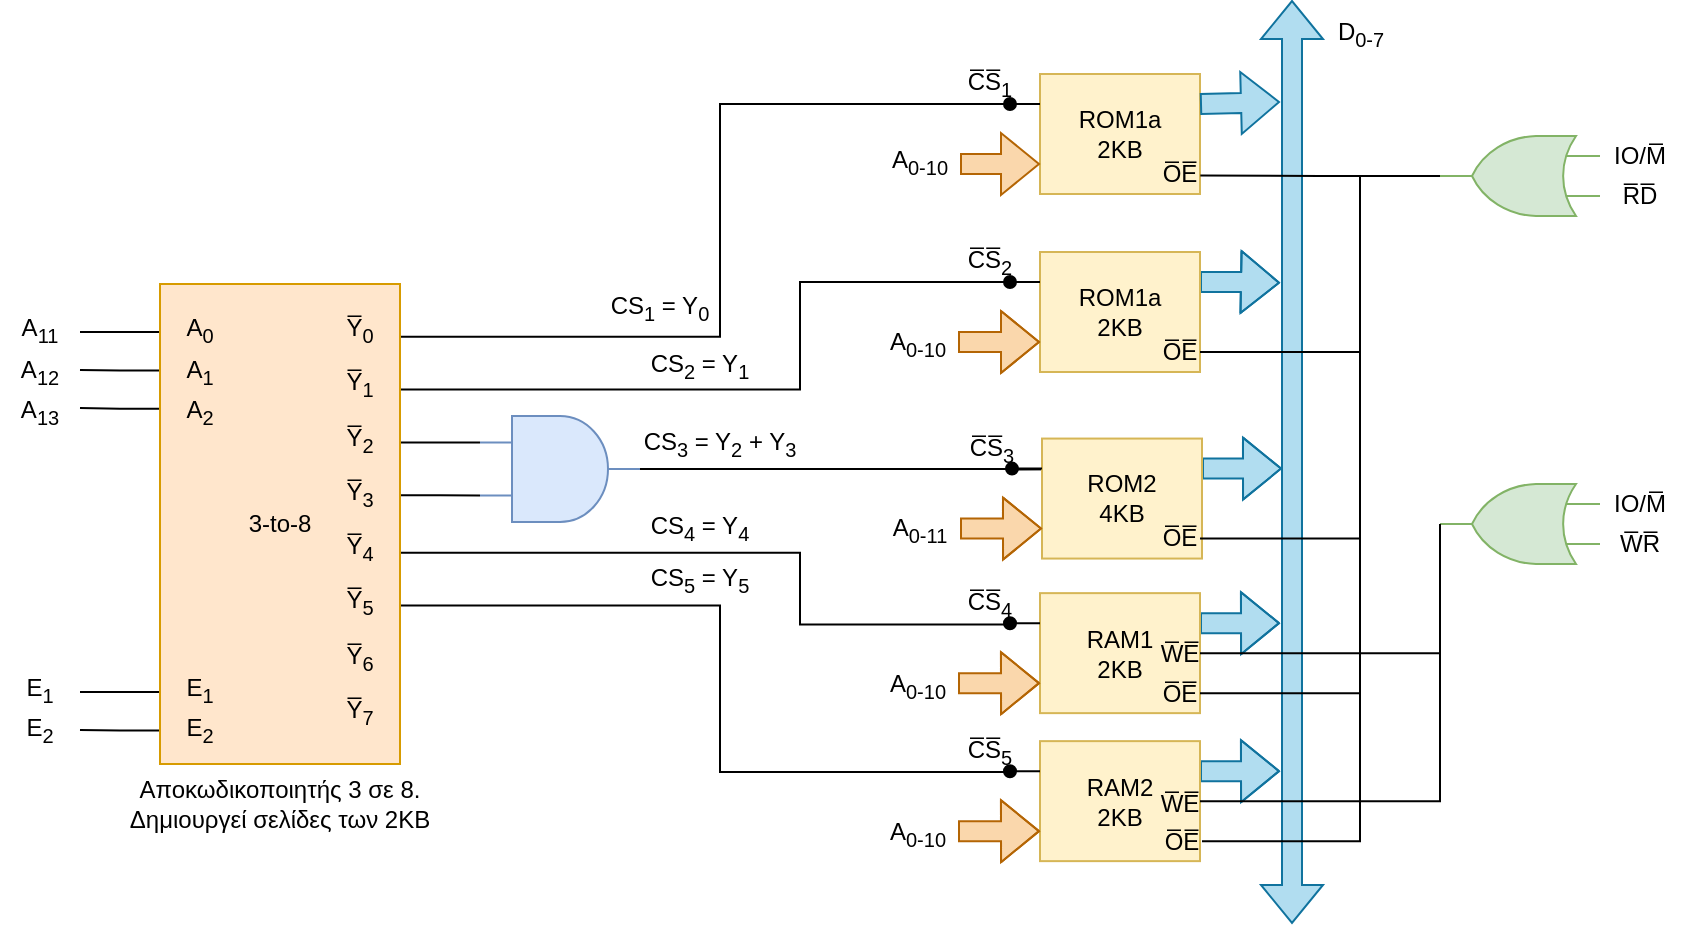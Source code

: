 <mxfile version="24.2.8" type="github">
  <diagram name="Page-1" id="wMXihCremsNAc0sntlir">
    <mxGraphModel dx="1050" dy="538" grid="1" gridSize="10" guides="1" tooltips="1" connect="1" arrows="1" fold="1" page="1" pageScale="1" pageWidth="850" pageHeight="1100" math="0" shadow="0">
      <root>
        <mxCell id="0" />
        <mxCell id="1" parent="0" />
        <mxCell id="dRk_QViRMOGvH4dLuAci-10" style="edgeStyle=orthogonalEdgeStyle;rounded=0;orthogonalLoop=1;jettySize=auto;html=1;exitX=0;exitY=0.1;exitDx=0;exitDy=0;exitPerimeter=0;endArrow=none;endFill=0;movable=0;resizable=0;rotatable=0;deletable=0;editable=0;locked=1;connectable=0;" edge="1" parent="1" source="dRk_QViRMOGvH4dLuAci-1">
          <mxGeometry relative="1" as="geometry">
            <mxPoint x="40" y="224" as="targetPoint" />
          </mxGeometry>
        </mxCell>
        <mxCell id="dRk_QViRMOGvH4dLuAci-12" style="edgeStyle=orthogonalEdgeStyle;rounded=0;orthogonalLoop=1;jettySize=auto;html=1;exitX=0;exitY=0.18;exitDx=0;exitDy=0;exitPerimeter=0;endArrow=none;endFill=0;movable=0;resizable=0;rotatable=0;deletable=0;editable=0;locked=1;connectable=0;" edge="1" parent="1" source="dRk_QViRMOGvH4dLuAci-1">
          <mxGeometry relative="1" as="geometry">
            <mxPoint x="40" y="243" as="targetPoint" />
          </mxGeometry>
        </mxCell>
        <mxCell id="dRk_QViRMOGvH4dLuAci-13" style="edgeStyle=orthogonalEdgeStyle;rounded=0;orthogonalLoop=1;jettySize=auto;html=1;exitX=0;exitY=0.26;exitDx=0;exitDy=0;exitPerimeter=0;endArrow=none;endFill=0;movable=0;resizable=0;rotatable=0;deletable=0;editable=0;locked=1;connectable=0;" edge="1" parent="1" source="dRk_QViRMOGvH4dLuAci-1">
          <mxGeometry relative="1" as="geometry">
            <mxPoint x="40" y="262" as="targetPoint" />
          </mxGeometry>
        </mxCell>
        <mxCell id="dRk_QViRMOGvH4dLuAci-15" style="edgeStyle=orthogonalEdgeStyle;rounded=0;orthogonalLoop=1;jettySize=auto;html=1;exitX=0;exitY=0.85;exitDx=0;exitDy=0;exitPerimeter=0;endArrow=none;endFill=0;movable=0;resizable=0;rotatable=0;deletable=0;editable=0;locked=1;connectable=0;" edge="1" parent="1" source="dRk_QViRMOGvH4dLuAci-1">
          <mxGeometry relative="1" as="geometry">
            <mxPoint x="40" y="404" as="targetPoint" />
          </mxGeometry>
        </mxCell>
        <mxCell id="dRk_QViRMOGvH4dLuAci-16" style="edgeStyle=orthogonalEdgeStyle;rounded=0;orthogonalLoop=1;jettySize=auto;html=1;exitX=0;exitY=0.93;exitDx=0;exitDy=0;exitPerimeter=0;endArrow=none;endFill=0;movable=0;resizable=0;rotatable=0;deletable=0;editable=0;locked=1;connectable=0;" edge="1" parent="1" source="dRk_QViRMOGvH4dLuAci-1">
          <mxGeometry relative="1" as="geometry">
            <mxPoint x="40" y="423" as="targetPoint" />
          </mxGeometry>
        </mxCell>
        <mxCell id="dRk_QViRMOGvH4dLuAci-52" style="edgeStyle=orthogonalEdgeStyle;rounded=0;orthogonalLoop=1;jettySize=auto;html=1;exitX=1;exitY=0.33;exitDx=0;exitDy=0;exitPerimeter=0;endArrow=none;endFill=0;entryX=0;entryY=0.25;entryDx=0;entryDy=0;entryPerimeter=0;" edge="1" parent="1" source="dRk_QViRMOGvH4dLuAci-1" target="dRk_QViRMOGvH4dLuAci-100">
          <mxGeometry relative="1" as="geometry">
            <mxPoint x="240" y="279" as="targetPoint" />
          </mxGeometry>
        </mxCell>
        <mxCell id="dRk_QViRMOGvH4dLuAci-53" style="edgeStyle=orthogonalEdgeStyle;rounded=0;orthogonalLoop=1;jettySize=auto;html=1;exitX=1;exitY=0.44;exitDx=0;exitDy=0;exitPerimeter=0;endArrow=none;endFill=0;entryX=0;entryY=0.75;entryDx=0;entryDy=0;entryPerimeter=0;" edge="1" parent="1" source="dRk_QViRMOGvH4dLuAci-1" target="dRk_QViRMOGvH4dLuAci-100">
          <mxGeometry relative="1" as="geometry">
            <mxPoint x="240" y="306" as="targetPoint" />
          </mxGeometry>
        </mxCell>
        <mxCell id="dRk_QViRMOGvH4dLuAci-54" style="edgeStyle=orthogonalEdgeStyle;rounded=0;orthogonalLoop=1;jettySize=auto;html=1;exitX=1;exitY=0.56;exitDx=0;exitDy=0;exitPerimeter=0;endArrow=none;endFill=0;entryX=0.853;entryY=1.01;entryDx=0;entryDy=0;entryPerimeter=0;" edge="1" parent="1" source="dRk_QViRMOGvH4dLuAci-1" target="dRk_QViRMOGvH4dLuAci-194">
          <mxGeometry relative="1" as="geometry">
            <mxPoint x="560" y="370" as="targetPoint" />
            <Array as="points">
              <mxPoint x="400" y="334" />
              <mxPoint x="400" y="370" />
            </Array>
          </mxGeometry>
        </mxCell>
        <mxCell id="dRk_QViRMOGvH4dLuAci-55" style="edgeStyle=orthogonalEdgeStyle;rounded=0;orthogonalLoop=1;jettySize=auto;html=1;exitX=1;exitY=0.67;exitDx=0;exitDy=0;exitPerimeter=0;endArrow=none;endFill=0;entryX=0.75;entryY=1;entryDx=0;entryDy=0;" edge="1" parent="1" source="dRk_QViRMOGvH4dLuAci-1" target="dRk_QViRMOGvH4dLuAci-200">
          <mxGeometry relative="1" as="geometry">
            <mxPoint x="560" y="430" as="targetPoint" />
            <Array as="points">
              <mxPoint x="360" y="361" />
              <mxPoint x="360" y="444" />
            </Array>
          </mxGeometry>
        </mxCell>
        <mxCell id="dRk_QViRMOGvH4dLuAci-104" style="edgeStyle=orthogonalEdgeStyle;rounded=0;orthogonalLoop=1;jettySize=auto;html=1;exitX=1;exitY=0.22;exitDx=0;exitDy=0;exitPerimeter=0;endArrow=none;endFill=0;entryX=0;entryY=0.25;entryDx=-15;entryDy=0;entryPerimeter=0;" edge="1" parent="1" source="dRk_QViRMOGvH4dLuAci-1" target="dRk_QViRMOGvH4dLuAci-157">
          <mxGeometry relative="1" as="geometry">
            <mxPoint x="600" y="200" as="targetPoint" />
            <Array as="points">
              <mxPoint x="400" y="253" />
              <mxPoint x="400" y="199" />
            </Array>
          </mxGeometry>
        </mxCell>
        <mxCell id="dRk_QViRMOGvH4dLuAci-115" style="edgeStyle=orthogonalEdgeStyle;rounded=0;orthogonalLoop=1;jettySize=auto;html=1;exitX=1;exitY=0.11;exitDx=0;exitDy=0;exitPerimeter=0;endArrow=none;endFill=0;entryX=0;entryY=0.25;entryDx=-15;entryDy=0;entryPerimeter=0;" edge="1" parent="1" source="dRk_QViRMOGvH4dLuAci-1" target="dRk_QViRMOGvH4dLuAci-107">
          <mxGeometry relative="1" as="geometry">
            <mxPoint x="520" y="130" as="targetPoint" />
            <Array as="points">
              <mxPoint x="360" y="226" />
              <mxPoint x="360" y="110" />
            </Array>
          </mxGeometry>
        </mxCell>
        <mxCell id="dRk_QViRMOGvH4dLuAci-1" value="&lt;div&gt;3-to-8&lt;/div&gt;" style="rounded=0;whiteSpace=wrap;html=1;points=[[0,0.1,0,0,0],[0,0.18,0,0,0],[0,0.26,0,0,0],[0,0.85,0,0,0],[0,0.93,0,0,0],[1,0.11,0,0,0],[1,0.22,0,0,0],[1,0.33,0,0,0],[1,0.44,0,0,0],[1,0.56,0,0,0],[1,0.67,0,0,0],[1,0.78,0,0,0],[1,0.89,0,0,0]];fillColor=#ffe6cc;strokeColor=#d79b00;movable=1;resizable=1;rotatable=1;deletable=1;editable=1;locked=0;connectable=1;" vertex="1" parent="1">
          <mxGeometry x="80" y="200" width="120" height="240" as="geometry" />
        </mxCell>
        <mxCell id="dRk_QViRMOGvH4dLuAci-17" value="A&lt;sub&gt;0&lt;/sub&gt;" style="text;html=1;align=center;verticalAlign=middle;whiteSpace=wrap;rounded=0;movable=0;resizable=0;rotatable=0;deletable=0;editable=0;locked=1;connectable=0;" vertex="1" parent="1">
          <mxGeometry x="80" y="213" width="40" height="20" as="geometry" />
        </mxCell>
        <mxCell id="dRk_QViRMOGvH4dLuAci-18" value="A&lt;sub&gt;1&lt;/sub&gt;" style="text;html=1;align=center;verticalAlign=middle;whiteSpace=wrap;rounded=0;movable=0;resizable=0;rotatable=0;deletable=0;editable=0;locked=1;connectable=0;" vertex="1" parent="1">
          <mxGeometry x="80" y="234" width="40" height="20" as="geometry" />
        </mxCell>
        <mxCell id="dRk_QViRMOGvH4dLuAci-19" value="A&lt;sub&gt;2&lt;/sub&gt;" style="text;html=1;align=center;verticalAlign=middle;whiteSpace=wrap;rounded=0;movable=0;resizable=0;rotatable=0;deletable=0;editable=0;locked=1;connectable=0;" vertex="1" parent="1">
          <mxGeometry x="80" y="254" width="40" height="20" as="geometry" />
        </mxCell>
        <mxCell id="dRk_QViRMOGvH4dLuAci-24" value="E&lt;sub&gt;1&lt;/sub&gt;" style="text;html=1;align=center;verticalAlign=middle;whiteSpace=wrap;rounded=0;movable=0;resizable=0;rotatable=0;deletable=0;editable=0;locked=1;connectable=0;" vertex="1" parent="1">
          <mxGeometry x="80" y="393" width="40" height="20" as="geometry" />
        </mxCell>
        <mxCell id="dRk_QViRMOGvH4dLuAci-25" value="E&lt;sub&gt;2&lt;/sub&gt;" style="text;html=1;align=center;verticalAlign=middle;whiteSpace=wrap;rounded=0;movable=0;resizable=0;rotatable=0;deletable=0;editable=0;locked=1;connectable=0;" vertex="1" parent="1">
          <mxGeometry x="80" y="413" width="40" height="20" as="geometry" />
        </mxCell>
        <mxCell id="dRk_QViRMOGvH4dLuAci-45" value="A&lt;sub&gt;11&lt;/sub&gt;" style="text;html=1;align=center;verticalAlign=middle;whiteSpace=wrap;rounded=0;movable=0;resizable=0;rotatable=0;deletable=0;editable=0;locked=1;connectable=0;" vertex="1" parent="1">
          <mxGeometry y="213" width="40" height="20" as="geometry" />
        </mxCell>
        <mxCell id="dRk_QViRMOGvH4dLuAci-46" value="A&lt;sub&gt;12&lt;/sub&gt;" style="text;html=1;align=center;verticalAlign=middle;whiteSpace=wrap;rounded=0;movable=0;resizable=0;rotatable=0;deletable=0;editable=0;locked=1;connectable=0;" vertex="1" parent="1">
          <mxGeometry y="234" width="40" height="20" as="geometry" />
        </mxCell>
        <mxCell id="dRk_QViRMOGvH4dLuAci-47" value="A&lt;sub&gt;13&lt;/sub&gt;" style="text;html=1;align=center;verticalAlign=middle;whiteSpace=wrap;rounded=0;movable=0;resizable=0;rotatable=0;deletable=0;editable=0;locked=1;connectable=0;" vertex="1" parent="1">
          <mxGeometry y="254" width="40" height="20" as="geometry" />
        </mxCell>
        <mxCell id="dRk_QViRMOGvH4dLuAci-48" value="E&lt;sub&gt;1&lt;/sub&gt;" style="text;html=1;align=center;verticalAlign=middle;whiteSpace=wrap;rounded=0;movable=0;resizable=0;rotatable=0;deletable=0;editable=0;locked=1;connectable=0;" vertex="1" parent="1">
          <mxGeometry y="393" width="40" height="20" as="geometry" />
        </mxCell>
        <mxCell id="dRk_QViRMOGvH4dLuAci-49" value="E&lt;sub&gt;2&lt;/sub&gt;" style="text;html=1;align=center;verticalAlign=middle;whiteSpace=wrap;rounded=0;movable=0;resizable=0;rotatable=0;deletable=0;editable=0;locked=1;connectable=0;" vertex="1" parent="1">
          <mxGeometry y="413" width="40" height="20" as="geometry" />
        </mxCell>
        <mxCell id="dRk_QViRMOGvH4dLuAci-59" value="Y̅&lt;sub&gt;0&lt;/sub&gt;" style="text;html=1;align=center;verticalAlign=middle;whiteSpace=wrap;rounded=0;movable=0;resizable=0;rotatable=0;deletable=0;editable=0;locked=1;connectable=0;" vertex="1" parent="1">
          <mxGeometry x="160" y="213" width="40" height="20" as="geometry" />
        </mxCell>
        <mxCell id="dRk_QViRMOGvH4dLuAci-60" value="Y̅&lt;sub&gt;1&lt;/sub&gt;" style="text;html=1;align=center;verticalAlign=middle;whiteSpace=wrap;rounded=0;movable=0;resizable=0;rotatable=0;deletable=0;editable=0;locked=1;connectable=0;" vertex="1" parent="1">
          <mxGeometry x="160" y="240" width="40" height="20" as="geometry" />
        </mxCell>
        <mxCell id="dRk_QViRMOGvH4dLuAci-62" value="Y̅&lt;sub&gt;2&lt;/sub&gt;" style="text;html=1;align=center;verticalAlign=middle;whiteSpace=wrap;rounded=0;movable=0;resizable=0;rotatable=0;deletable=0;editable=0;locked=1;connectable=0;" vertex="1" parent="1">
          <mxGeometry x="160" y="268" width="40" height="20" as="geometry" />
        </mxCell>
        <mxCell id="dRk_QViRMOGvH4dLuAci-63" value="Y̅&lt;sub&gt;3&lt;/sub&gt;" style="text;html=1;align=center;verticalAlign=middle;whiteSpace=wrap;rounded=0;movable=0;resizable=0;rotatable=0;deletable=0;editable=0;locked=1;connectable=0;" vertex="1" parent="1">
          <mxGeometry x="160" y="295" width="40" height="20" as="geometry" />
        </mxCell>
        <mxCell id="dRk_QViRMOGvH4dLuAci-64" value="Y̅&lt;sub&gt;4&lt;/sub&gt;" style="text;html=1;align=center;verticalAlign=middle;whiteSpace=wrap;rounded=0;movable=0;resizable=0;rotatable=0;deletable=0;editable=0;locked=1;connectable=0;" vertex="1" parent="1">
          <mxGeometry x="160" y="322" width="40" height="20" as="geometry" />
        </mxCell>
        <mxCell id="dRk_QViRMOGvH4dLuAci-65" value="Y̅&lt;sub&gt;5&lt;/sub&gt;" style="text;html=1;align=center;verticalAlign=middle;whiteSpace=wrap;rounded=0;movable=0;resizable=0;rotatable=0;deletable=0;editable=0;locked=1;connectable=0;" vertex="1" parent="1">
          <mxGeometry x="160" y="349" width="40" height="20" as="geometry" />
        </mxCell>
        <mxCell id="dRk_QViRMOGvH4dLuAci-66" value="Y̅&lt;sub&gt;6&lt;/sub&gt;" style="text;html=1;align=center;verticalAlign=middle;whiteSpace=wrap;rounded=0;movable=0;resizable=0;rotatable=0;deletable=0;editable=0;locked=1;connectable=0;" vertex="1" parent="1">
          <mxGeometry x="160" y="377" width="40" height="20" as="geometry" />
        </mxCell>
        <mxCell id="dRk_QViRMOGvH4dLuAci-67" value="Y̅&lt;sub&gt;7&lt;/sub&gt;" style="text;html=1;align=center;verticalAlign=middle;whiteSpace=wrap;rounded=0;movable=0;resizable=0;rotatable=0;deletable=0;editable=0;locked=1;connectable=0;" vertex="1" parent="1">
          <mxGeometry x="160" y="404" width="40" height="20" as="geometry" />
        </mxCell>
        <mxCell id="dRk_QViRMOGvH4dLuAci-105" style="edgeStyle=orthogonalEdgeStyle;rounded=0;orthogonalLoop=1;jettySize=auto;html=1;exitX=1;exitY=0.5;exitDx=0;exitDy=0;exitPerimeter=0;endArrow=none;endFill=0;entryX=0.75;entryY=1;entryDx=0;entryDy=0;" edge="1" parent="1" source="dRk_QViRMOGvH4dLuAci-100" target="dRk_QViRMOGvH4dLuAci-178">
          <mxGeometry relative="1" as="geometry">
            <mxPoint x="560" y="293" as="targetPoint" />
            <Array as="points">
              <mxPoint x="560" y="293" />
              <mxPoint x="560" y="293" />
            </Array>
          </mxGeometry>
        </mxCell>
        <mxCell id="dRk_QViRMOGvH4dLuAci-100" value="" style="verticalLabelPosition=bottom;shadow=0;dashed=0;align=center;html=1;verticalAlign=top;shape=mxgraph.electrical.logic_gates.logic_gate;operation=and;rotation=0;fillColor=#dae8fc;strokeColor=#6c8ebf;" vertex="1" parent="1">
          <mxGeometry x="240" y="266" width="80" height="53" as="geometry" />
        </mxCell>
        <mxCell id="dRk_QViRMOGvH4dLuAci-107" value="&lt;div&gt;ROM1a&lt;/div&gt;&lt;div&gt;2KB&lt;br&gt;&lt;/div&gt;" style="rounded=0;whiteSpace=wrap;html=1;fillColor=#fff2cc;strokeColor=#d6b656;points=[[0,0,0,0,0],[0,0.25,0,-15,0],[0,0.25,0,0,0],[0,0.5,0,0,0],[0,0.75,0,0,0],[0,1,0,0,0],[0.25,0,0,0,0],[0.25,1,0,0,0],[0.5,0,0,0,0],[0.5,1,0,0,0],[0.75,0,0,0,0],[0.75,1,0,0,0],[1,0,0,0,0],[1,0.25,0,0,0],[1,0.5,0,0,0],[1,0.75,0,0,0],[1,1,0,0,0]];movable=1;resizable=1;rotatable=1;deletable=1;editable=1;locked=0;connectable=1;" vertex="1" parent="1">
          <mxGeometry x="520" y="95" width="80" height="60" as="geometry" />
        </mxCell>
        <mxCell id="dRk_QViRMOGvH4dLuAci-126" style="edgeStyle=orthogonalEdgeStyle;rounded=0;orthogonalLoop=1;jettySize=auto;html=1;exitX=0;exitY=0.25;exitDx=0;exitDy=0;exitPerimeter=0;entryX=0;entryY=0.25;entryDx=-15;entryDy=0;entryPerimeter=0;endArrow=oval;endFill=1;movable=1;resizable=1;rotatable=1;deletable=1;editable=1;locked=0;connectable=1;" edge="1" parent="1" source="dRk_QViRMOGvH4dLuAci-107" target="dRk_QViRMOGvH4dLuAci-107">
          <mxGeometry relative="1" as="geometry" />
        </mxCell>
        <mxCell id="dRk_QViRMOGvH4dLuAci-128" value="C̅S̅&lt;sub&gt;1&lt;/sub&gt;" style="text;html=1;align=center;verticalAlign=middle;whiteSpace=wrap;rounded=0;movable=1;resizable=1;rotatable=1;deletable=1;editable=1;locked=0;connectable=1;" vertex="1" parent="1">
          <mxGeometry x="480" y="90" width="30" height="20" as="geometry" />
        </mxCell>
        <mxCell id="dRk_QViRMOGvH4dLuAci-134" value="A&lt;sub&gt;0-10&lt;/sub&gt;" style="text;html=1;align=center;verticalAlign=middle;whiteSpace=wrap;rounded=0;movable=1;resizable=1;rotatable=1;deletable=1;editable=1;locked=0;connectable=1;" vertex="1" parent="1">
          <mxGeometry x="440" y="129" width="40" height="20" as="geometry" />
        </mxCell>
        <mxCell id="dRk_QViRMOGvH4dLuAci-135" value="" style="shape=flexArrow;endArrow=classic;html=1;rounded=0;exitX=1;exitY=0.25;exitDx=0;exitDy=0;exitPerimeter=0;movable=1;resizable=1;rotatable=1;deletable=1;editable=1;locked=0;connectable=1;fillColor=#b1ddf0;strokeColor=#10739e;" edge="1" parent="1" source="dRk_QViRMOGvH4dLuAci-107">
          <mxGeometry width="50" height="50" relative="1" as="geometry">
            <mxPoint x="620" y="115" as="sourcePoint" />
            <mxPoint x="640" y="109" as="targetPoint" />
          </mxGeometry>
        </mxCell>
        <mxCell id="dRk_QViRMOGvH4dLuAci-155" style="edgeStyle=orthogonalEdgeStyle;rounded=0;orthogonalLoop=1;jettySize=auto;html=1;entryX=0;entryY=0.75;entryDx=0;entryDy=0;entryPerimeter=0;shape=flexArrow;movable=1;resizable=1;rotatable=1;deletable=1;editable=1;locked=0;connectable=1;fillColor=#fad7ac;strokeColor=#b46504;" edge="1" parent="1" source="dRk_QViRMOGvH4dLuAci-134" target="dRk_QViRMOGvH4dLuAci-107">
          <mxGeometry relative="1" as="geometry">
            <Array as="points">
              <mxPoint x="470" y="140" />
              <mxPoint x="470" y="140" />
            </Array>
          </mxGeometry>
        </mxCell>
        <mxCell id="dRk_QViRMOGvH4dLuAci-201" style="edgeStyle=orthogonalEdgeStyle;rounded=0;orthogonalLoop=1;jettySize=auto;html=1;exitX=1;exitY=0.25;exitDx=0;exitDy=0;exitPerimeter=0;shape=flexArrow;fillColor=#b1ddf0;strokeColor=#10739e;" edge="1" parent="1" source="dRk_QViRMOGvH4dLuAci-157">
          <mxGeometry relative="1" as="geometry">
            <mxPoint x="640" y="199.345" as="targetPoint" />
          </mxGeometry>
        </mxCell>
        <mxCell id="dRk_QViRMOGvH4dLuAci-157" value="&lt;div&gt;ROM1a&lt;/div&gt;&lt;div&gt;2KB&lt;br&gt;&lt;/div&gt;" style="rounded=0;whiteSpace=wrap;html=1;fillColor=#fff2cc;strokeColor=#d6b656;points=[[0,0,0,0,0],[0,0.25,0,-15,0],[0,0.25,0,0,0],[0,0.5,0,0,0],[0,0.75,0,0,0],[0,1,0,0,0],[0.25,0,0,0,0],[0.25,1,0,0,0],[0.5,0,0,0,0],[0.5,1,0,0,0],[0.75,0,0,0,0],[0.75,1,0,0,0],[1,0,0,0,0],[1,0.25,0,0,0],[1,0.5,0,0,0],[1,0.75,0,0,0],[1,1,0,0,0]];movable=1;resizable=1;rotatable=1;deletable=1;editable=1;locked=0;connectable=1;" vertex="1" parent="1">
          <mxGeometry x="520" y="184" width="80" height="60" as="geometry" />
        </mxCell>
        <mxCell id="dRk_QViRMOGvH4dLuAci-159" value="A&lt;sub&gt;0-10&lt;/sub&gt;" style="text;html=1;align=center;verticalAlign=middle;whiteSpace=wrap;rounded=0;movable=1;resizable=1;rotatable=1;deletable=1;editable=1;locked=0;connectable=1;" vertex="1" parent="1">
          <mxGeometry x="439" y="220" width="40" height="20" as="geometry" />
        </mxCell>
        <mxCell id="dRk_QViRMOGvH4dLuAci-162" style="edgeStyle=orthogonalEdgeStyle;rounded=0;orthogonalLoop=1;jettySize=auto;html=1;entryX=0;entryY=0.75;entryDx=0;entryDy=0;entryPerimeter=0;shape=flexArrow;fillColor=#fad7ac;strokeColor=#b46504;" edge="1" parent="1" source="dRk_QViRMOGvH4dLuAci-159" target="dRk_QViRMOGvH4dLuAci-157">
          <mxGeometry relative="1" as="geometry">
            <Array as="points">
              <mxPoint x="500" y="229" />
            </Array>
          </mxGeometry>
        </mxCell>
        <mxCell id="dRk_QViRMOGvH4dLuAci-170" style="edgeStyle=orthogonalEdgeStyle;rounded=0;orthogonalLoop=1;jettySize=auto;html=1;exitX=0;exitY=0.25;exitDx=0;exitDy=0;exitPerimeter=0;entryX=0;entryY=0.25;entryDx=-15;entryDy=0;entryPerimeter=0;endArrow=oval;endFill=1;movable=1;resizable=1;rotatable=1;deletable=1;editable=1;locked=0;connectable=1;" edge="1" parent="1" source="dRk_QViRMOGvH4dLuAci-157">
          <mxGeometry relative="1" as="geometry">
            <mxPoint x="520" y="199.43" as="sourcePoint" />
            <mxPoint x="505" y="199.43" as="targetPoint" />
          </mxGeometry>
        </mxCell>
        <mxCell id="dRk_QViRMOGvH4dLuAci-171" value="C̅S̅&lt;sub&gt;2&lt;/sub&gt;" style="text;html=1;align=center;verticalAlign=middle;whiteSpace=wrap;rounded=0;movable=1;resizable=1;rotatable=1;deletable=1;editable=1;locked=0;connectable=1;" vertex="1" parent="1">
          <mxGeometry x="480" y="179.43" width="30" height="20" as="geometry" />
        </mxCell>
        <mxCell id="dRk_QViRMOGvH4dLuAci-173" style="edgeStyle=orthogonalEdgeStyle;rounded=0;orthogonalLoop=1;jettySize=auto;html=1;exitX=1;exitY=0.25;exitDx=0;exitDy=0;exitPerimeter=0;shape=flexArrow;fillColor=#b1ddf0;strokeColor=#10739e;" edge="1" parent="1" source="dRk_QViRMOGvH4dLuAci-174">
          <mxGeometry relative="1" as="geometry">
            <mxPoint x="641" y="292.28" as="targetPoint" />
          </mxGeometry>
        </mxCell>
        <mxCell id="dRk_QViRMOGvH4dLuAci-174" value="&lt;div&gt;ROM2&lt;/div&gt;&lt;div&gt;4KB&lt;br&gt;&lt;/div&gt;" style="rounded=0;whiteSpace=wrap;html=1;fillColor=#fff2cc;strokeColor=#d6b656;points=[[0,0,0,0,0],[0,0.25,0,-15,0],[0,0.25,0,0,0],[0,0.5,0,0,0],[0,0.75,0,0,0],[0,1,0,0,0],[0.25,0,0,0,0],[0.25,1,0,0,0],[0.5,0,0,0,0],[0.5,1,0,0,0],[0.75,0,0,0,0],[0.75,1,0,0,0],[1,0,0,0,0],[1,0.25,0,0,0],[1,0.5,0,0,0],[1,0.75,0,0,0],[1,1,0,0,0]];movable=1;resizable=1;rotatable=1;deletable=1;editable=1;locked=0;connectable=1;" vertex="1" parent="1">
          <mxGeometry x="521" y="277.28" width="80" height="60" as="geometry" />
        </mxCell>
        <mxCell id="dRk_QViRMOGvH4dLuAci-175" value="A&lt;sub&gt;0-11&lt;/sub&gt;" style="text;html=1;align=center;verticalAlign=middle;whiteSpace=wrap;rounded=0;movable=1;resizable=1;rotatable=1;deletable=1;editable=1;locked=0;connectable=1;" vertex="1" parent="1">
          <mxGeometry x="440" y="313.28" width="40" height="20" as="geometry" />
        </mxCell>
        <mxCell id="dRk_QViRMOGvH4dLuAci-176" style="edgeStyle=orthogonalEdgeStyle;rounded=0;orthogonalLoop=1;jettySize=auto;html=1;entryX=0;entryY=0.75;entryDx=0;entryDy=0;entryPerimeter=0;shape=flexArrow;fillColor=#fad7ac;strokeColor=#b46504;" edge="1" parent="1" source="dRk_QViRMOGvH4dLuAci-175" target="dRk_QViRMOGvH4dLuAci-174">
          <mxGeometry relative="1" as="geometry">
            <Array as="points">
              <mxPoint x="501" y="322.28" />
            </Array>
          </mxGeometry>
        </mxCell>
        <mxCell id="dRk_QViRMOGvH4dLuAci-177" style="edgeStyle=orthogonalEdgeStyle;rounded=0;orthogonalLoop=1;jettySize=auto;html=1;exitX=0;exitY=0.25;exitDx=0;exitDy=0;exitPerimeter=0;entryX=0;entryY=0.25;entryDx=-15;entryDy=0;entryPerimeter=0;endArrow=oval;endFill=1;movable=1;resizable=1;rotatable=1;deletable=1;editable=1;locked=0;connectable=1;" edge="1" parent="1" source="dRk_QViRMOGvH4dLuAci-174">
          <mxGeometry relative="1" as="geometry">
            <mxPoint x="521" y="292.71" as="sourcePoint" />
            <mxPoint x="506" y="292.71" as="targetPoint" />
          </mxGeometry>
        </mxCell>
        <mxCell id="dRk_QViRMOGvH4dLuAci-178" value="C̅S̅&lt;sub&gt;3&lt;/sub&gt;" style="text;html=1;align=center;verticalAlign=middle;whiteSpace=wrap;rounded=0;movable=1;resizable=1;rotatable=1;deletable=1;editable=1;locked=0;connectable=1;" vertex="1" parent="1">
          <mxGeometry x="481" y="272.71" width="30" height="20" as="geometry" />
        </mxCell>
        <mxCell id="dRk_QViRMOGvH4dLuAci-189" style="edgeStyle=orthogonalEdgeStyle;rounded=0;orthogonalLoop=1;jettySize=auto;html=1;exitX=1;exitY=0.25;exitDx=0;exitDy=0;exitPerimeter=0;shape=flexArrow;fillColor=#b1ddf0;strokeColor=#10739e;" edge="1" parent="1" source="dRk_QViRMOGvH4dLuAci-190">
          <mxGeometry relative="1" as="geometry">
            <mxPoint x="640" y="369.57" as="targetPoint" />
          </mxGeometry>
        </mxCell>
        <mxCell id="dRk_QViRMOGvH4dLuAci-190" value="&lt;div&gt;RAM1&lt;/div&gt;&lt;div&gt;2KB&lt;br&gt;&lt;/div&gt;" style="rounded=0;whiteSpace=wrap;html=1;fillColor=#fff2cc;strokeColor=#d6b656;points=[[0,0,0,0,0],[0,0.25,0,-15,0],[0,0.25,0,0,0],[0,0.5,0,0,0],[0,0.75,0,0,0],[0,1,0,0,0],[0.25,0,0,0,0],[0.25,1,0,0,0],[0.5,0,0,0,0],[0.5,1,0,0,0],[0.75,0,0,0,0],[0.75,1,0,0,0],[1,0,0,0,0],[1,0.25,0,0,0],[1,0.5,0,0,0],[1,0.75,0,0,0],[1,1,0,0,0]];movable=1;resizable=1;rotatable=1;deletable=1;editable=1;locked=0;connectable=1;" vertex="1" parent="1">
          <mxGeometry x="520" y="354.57" width="80" height="60" as="geometry" />
        </mxCell>
        <mxCell id="dRk_QViRMOGvH4dLuAci-191" value="A&lt;sub&gt;0-10&lt;/sub&gt;" style="text;html=1;align=center;verticalAlign=middle;whiteSpace=wrap;rounded=0;movable=1;resizable=1;rotatable=1;deletable=1;editable=1;locked=0;connectable=1;" vertex="1" parent="1">
          <mxGeometry x="439" y="390.57" width="40" height="20" as="geometry" />
        </mxCell>
        <mxCell id="dRk_QViRMOGvH4dLuAci-192" style="edgeStyle=orthogonalEdgeStyle;rounded=0;orthogonalLoop=1;jettySize=auto;html=1;entryX=0;entryY=0.75;entryDx=0;entryDy=0;entryPerimeter=0;shape=flexArrow;fillColor=#fad7ac;strokeColor=#b46504;" edge="1" parent="1" source="dRk_QViRMOGvH4dLuAci-191" target="dRk_QViRMOGvH4dLuAci-190">
          <mxGeometry relative="1" as="geometry">
            <Array as="points">
              <mxPoint x="500" y="399.57" />
            </Array>
          </mxGeometry>
        </mxCell>
        <mxCell id="dRk_QViRMOGvH4dLuAci-193" style="edgeStyle=orthogonalEdgeStyle;rounded=0;orthogonalLoop=1;jettySize=auto;html=1;exitX=0;exitY=0.25;exitDx=0;exitDy=0;exitPerimeter=0;entryX=0;entryY=0.25;entryDx=-15;entryDy=0;entryPerimeter=0;endArrow=oval;endFill=1;movable=1;resizable=1;rotatable=1;deletable=1;editable=1;locked=0;connectable=1;" edge="1" parent="1" source="dRk_QViRMOGvH4dLuAci-190">
          <mxGeometry relative="1" as="geometry">
            <mxPoint x="520" y="370.0" as="sourcePoint" />
            <mxPoint x="505" y="370.0" as="targetPoint" />
          </mxGeometry>
        </mxCell>
        <mxCell id="dRk_QViRMOGvH4dLuAci-194" value="C̅S̅&lt;sub&gt;4&lt;/sub&gt;" style="text;html=1;align=center;verticalAlign=middle;whiteSpace=wrap;rounded=0;movable=1;resizable=1;rotatable=1;deletable=1;editable=1;locked=0;connectable=1;" vertex="1" parent="1">
          <mxGeometry x="480" y="350.0" width="30" height="20" as="geometry" />
        </mxCell>
        <mxCell id="dRk_QViRMOGvH4dLuAci-195" style="edgeStyle=orthogonalEdgeStyle;rounded=0;orthogonalLoop=1;jettySize=auto;html=1;exitX=1;exitY=0.25;exitDx=0;exitDy=0;exitPerimeter=0;shape=flexArrow;fillColor=#b1ddf0;strokeColor=#10739e;" edge="1" parent="1" source="dRk_QViRMOGvH4dLuAci-196">
          <mxGeometry relative="1" as="geometry">
            <mxPoint x="640" y="443.57" as="targetPoint" />
          </mxGeometry>
        </mxCell>
        <mxCell id="dRk_QViRMOGvH4dLuAci-196" value="&lt;div&gt;RAM2&lt;/div&gt;&lt;div&gt;2KB&lt;br&gt;&lt;/div&gt;" style="rounded=0;whiteSpace=wrap;html=1;fillColor=#fff2cc;strokeColor=#d6b656;points=[[0,0,0,0,0],[0,0.25,0,-15,0],[0,0.25,0,0,0],[0,0.5,0,0,0],[0,0.75,0,0,0],[0,1,0,0,0],[0.25,0,0,0,0],[0.25,1,0,0,0],[0.5,0,0,0,0],[0.5,1,0,0,0],[0.75,0,0,0,0],[0.75,1,0,0,0],[1,0,0,0,0],[1,0.25,0,0,0],[1,0.5,0,0,0],[1,0.75,0,0,0],[1,1,0,0,0]];movable=1;resizable=1;rotatable=1;deletable=1;editable=1;locked=0;connectable=1;" vertex="1" parent="1">
          <mxGeometry x="520" y="428.57" width="80" height="60" as="geometry" />
        </mxCell>
        <mxCell id="dRk_QViRMOGvH4dLuAci-197" value="A&lt;sub&gt;0-10&lt;/sub&gt;" style="text;html=1;align=center;verticalAlign=middle;whiteSpace=wrap;rounded=0;movable=1;resizable=1;rotatable=1;deletable=1;editable=1;locked=0;connectable=1;" vertex="1" parent="1">
          <mxGeometry x="439" y="464.57" width="40" height="20" as="geometry" />
        </mxCell>
        <mxCell id="dRk_QViRMOGvH4dLuAci-198" style="edgeStyle=orthogonalEdgeStyle;rounded=0;orthogonalLoop=1;jettySize=auto;html=1;entryX=0;entryY=0.75;entryDx=0;entryDy=0;entryPerimeter=0;shape=flexArrow;fillColor=#fad7ac;strokeColor=#b46504;" edge="1" parent="1" source="dRk_QViRMOGvH4dLuAci-197" target="dRk_QViRMOGvH4dLuAci-196">
          <mxGeometry relative="1" as="geometry">
            <Array as="points">
              <mxPoint x="500" y="473.57" />
            </Array>
          </mxGeometry>
        </mxCell>
        <mxCell id="dRk_QViRMOGvH4dLuAci-199" style="edgeStyle=orthogonalEdgeStyle;rounded=0;orthogonalLoop=1;jettySize=auto;html=1;exitX=0;exitY=0.25;exitDx=0;exitDy=0;exitPerimeter=0;entryX=0;entryY=0.25;entryDx=-15;entryDy=0;entryPerimeter=0;endArrow=oval;endFill=1;movable=1;resizable=1;rotatable=1;deletable=1;editable=1;locked=0;connectable=1;" edge="1" parent="1" source="dRk_QViRMOGvH4dLuAci-196">
          <mxGeometry relative="1" as="geometry">
            <mxPoint x="520" y="444.0" as="sourcePoint" />
            <mxPoint x="505" y="444.0" as="targetPoint" />
          </mxGeometry>
        </mxCell>
        <mxCell id="dRk_QViRMOGvH4dLuAci-200" value="C̅S̅&lt;sub&gt;5&lt;/sub&gt;" style="text;html=1;align=center;verticalAlign=middle;whiteSpace=wrap;rounded=0;movable=1;resizable=1;rotatable=1;deletable=1;editable=1;locked=0;connectable=1;" vertex="1" parent="1">
          <mxGeometry x="480" y="424.0" width="30" height="20" as="geometry" />
        </mxCell>
        <mxCell id="dRk_QViRMOGvH4dLuAci-202" value="&lt;div&gt;Αποκωδικοποιητής 3 σε 8.&lt;/div&gt;&lt;div&gt;Δημιουργεί σελίδες των 2KB&lt;br&gt;&lt;/div&gt;" style="text;html=1;align=center;verticalAlign=middle;whiteSpace=wrap;rounded=0;" vertex="1" parent="1">
          <mxGeometry x="60" y="440" width="160" height="40" as="geometry" />
        </mxCell>
        <mxCell id="dRk_QViRMOGvH4dLuAci-203" value="" style="shape=flexArrow;endArrow=classic;startArrow=classic;html=1;rounded=0;fillColor=#b1ddf0;strokeColor=#10739e;" edge="1" parent="1">
          <mxGeometry width="100" height="100" relative="1" as="geometry">
            <mxPoint x="646" y="520" as="sourcePoint" />
            <mxPoint x="646" y="58" as="targetPoint" />
          </mxGeometry>
        </mxCell>
        <mxCell id="dRk_QViRMOGvH4dLuAci-204" value="D&lt;sub&gt;0-7&lt;/sub&gt;" style="text;html=1;align=center;verticalAlign=middle;resizable=0;points=[];autosize=1;strokeColor=none;fillColor=none;" vertex="1" parent="1">
          <mxGeometry x="655" y="60" width="50" height="30" as="geometry" />
        </mxCell>
        <mxCell id="dRk_QViRMOGvH4dLuAci-205" value="O̅E̅" style="text;html=1;align=center;verticalAlign=middle;whiteSpace=wrap;rounded=0;movable=1;resizable=1;rotatable=1;deletable=1;editable=1;locked=0;connectable=1;rotation=0;" vertex="1" parent="1">
          <mxGeometry x="580" y="135" width="20" height="20" as="geometry" />
        </mxCell>
        <mxCell id="dRk_QViRMOGvH4dLuAci-206" value="O̅E̅" style="text;html=1;align=center;verticalAlign=middle;whiteSpace=wrap;rounded=0;movable=1;resizable=1;rotatable=1;deletable=1;editable=1;locked=0;connectable=1;rotation=0;" vertex="1" parent="1">
          <mxGeometry x="580" y="224" width="20" height="20" as="geometry" />
        </mxCell>
        <mxCell id="dRk_QViRMOGvH4dLuAci-207" value="O̅E̅" style="text;html=1;align=center;verticalAlign=middle;whiteSpace=wrap;rounded=0;movable=1;resizable=1;rotatable=1;deletable=1;editable=1;locked=0;connectable=1;rotation=0;" vertex="1" parent="1">
          <mxGeometry x="580" y="317.28" width="20" height="20" as="geometry" />
        </mxCell>
        <mxCell id="dRk_QViRMOGvH4dLuAci-208" value="O̅E̅" style="text;html=1;align=center;verticalAlign=middle;whiteSpace=wrap;rounded=0;movable=1;resizable=1;rotatable=1;deletable=1;editable=1;locked=0;connectable=1;rotation=0;" vertex="1" parent="1">
          <mxGeometry x="580" y="394.57" width="20" height="20" as="geometry" />
        </mxCell>
        <mxCell id="dRk_QViRMOGvH4dLuAci-209" value="O̅E̅" style="text;html=1;align=center;verticalAlign=middle;whiteSpace=wrap;rounded=0;movable=1;resizable=1;rotatable=1;deletable=1;editable=1;locked=0;connectable=1;rotation=0;" vertex="1" parent="1">
          <mxGeometry x="581" y="468.57" width="20" height="20" as="geometry" />
        </mxCell>
        <mxCell id="dRk_QViRMOGvH4dLuAci-219" style="edgeStyle=orthogonalEdgeStyle;rounded=0;orthogonalLoop=1;jettySize=auto;html=1;exitX=1;exitY=0.5;exitDx=0;exitDy=0;exitPerimeter=0;entryX=1;entryY=0.5;entryDx=0;entryDy=0;endArrow=none;endFill=0;" edge="1" parent="1" source="dRk_QViRMOGvH4dLuAci-210" target="dRk_QViRMOGvH4dLuAci-206">
          <mxGeometry relative="1" as="geometry">
            <Array as="points">
              <mxPoint x="680" y="146" />
              <mxPoint x="680" y="234" />
            </Array>
          </mxGeometry>
        </mxCell>
        <mxCell id="dRk_QViRMOGvH4dLuAci-223" style="edgeStyle=orthogonalEdgeStyle;rounded=0;orthogonalLoop=1;jettySize=auto;html=1;exitX=1;exitY=0.5;exitDx=0;exitDy=0;exitPerimeter=0;entryX=1;entryY=0.5;entryDx=0;entryDy=0;endArrow=none;endFill=0;" edge="1" parent="1" source="dRk_QViRMOGvH4dLuAci-210" target="dRk_QViRMOGvH4dLuAci-207">
          <mxGeometry relative="1" as="geometry">
            <Array as="points">
              <mxPoint x="680" y="146" />
              <mxPoint x="680" y="327" />
            </Array>
          </mxGeometry>
        </mxCell>
        <mxCell id="dRk_QViRMOGvH4dLuAci-224" style="edgeStyle=orthogonalEdgeStyle;rounded=0;orthogonalLoop=1;jettySize=auto;html=1;exitX=1;exitY=0.5;exitDx=0;exitDy=0;exitPerimeter=0;entryX=1;entryY=0.5;entryDx=0;entryDy=0;endArrow=none;endFill=0;" edge="1" parent="1" source="dRk_QViRMOGvH4dLuAci-210" target="dRk_QViRMOGvH4dLuAci-208">
          <mxGeometry relative="1" as="geometry">
            <Array as="points">
              <mxPoint x="680" y="146" />
              <mxPoint x="680" y="405" />
            </Array>
          </mxGeometry>
        </mxCell>
        <mxCell id="dRk_QViRMOGvH4dLuAci-225" style="edgeStyle=orthogonalEdgeStyle;rounded=0;orthogonalLoop=1;jettySize=auto;html=1;exitX=1;exitY=0.5;exitDx=0;exitDy=0;exitPerimeter=0;entryX=1;entryY=0.5;entryDx=0;entryDy=0;endArrow=none;endFill=0;" edge="1" parent="1" source="dRk_QViRMOGvH4dLuAci-210" target="dRk_QViRMOGvH4dLuAci-209">
          <mxGeometry relative="1" as="geometry">
            <Array as="points">
              <mxPoint x="680" y="146" />
              <mxPoint x="680" y="479" />
            </Array>
          </mxGeometry>
        </mxCell>
        <mxCell id="dRk_QViRMOGvH4dLuAci-210" value="" style="verticalLabelPosition=bottom;shadow=0;dashed=0;align=center;html=1;verticalAlign=top;shape=mxgraph.electrical.logic_gates.logic_gate;operation=or;rotation=-180;fillColor=#d5e8d4;strokeColor=#82b366;" vertex="1" parent="1">
          <mxGeometry x="720" y="126" width="80" height="40" as="geometry" />
        </mxCell>
        <mxCell id="dRk_QViRMOGvH4dLuAci-211" style="edgeStyle=orthogonalEdgeStyle;rounded=0;orthogonalLoop=1;jettySize=auto;html=1;exitX=1;exitY=0.5;exitDx=0;exitDy=0;exitPerimeter=0;entryX=1.002;entryY=0.845;entryDx=0;entryDy=0;entryPerimeter=0;endArrow=none;endFill=0;" edge="1" parent="1" source="dRk_QViRMOGvH4dLuAci-210" target="dRk_QViRMOGvH4dLuAci-107">
          <mxGeometry relative="1" as="geometry" />
        </mxCell>
        <mxCell id="dRk_QViRMOGvH4dLuAci-213" value="IO/M̅" style="text;html=1;align=center;verticalAlign=middle;whiteSpace=wrap;rounded=0;movable=1;resizable=1;rotatable=1;deletable=1;editable=1;locked=0;connectable=1;rotation=0;" vertex="1" parent="1">
          <mxGeometry x="800" y="126" width="40" height="20" as="geometry" />
        </mxCell>
        <mxCell id="dRk_QViRMOGvH4dLuAci-215" value="R̅D̅" style="text;html=1;align=center;verticalAlign=middle;whiteSpace=wrap;rounded=0;movable=1;resizable=1;rotatable=1;deletable=1;editable=1;locked=0;connectable=1;rotation=0;" vertex="1" parent="1">
          <mxGeometry x="800" y="146" width="40" height="20" as="geometry" />
        </mxCell>
        <mxCell id="dRk_QViRMOGvH4dLuAci-220" value="" style="verticalLabelPosition=bottom;shadow=0;dashed=0;align=center;html=1;verticalAlign=top;shape=mxgraph.electrical.logic_gates.logic_gate;operation=or;rotation=-180;fillColor=#d5e8d4;strokeColor=#82b366;" vertex="1" parent="1">
          <mxGeometry x="720" y="300" width="80" height="40" as="geometry" />
        </mxCell>
        <mxCell id="dRk_QViRMOGvH4dLuAci-221" value="IO/M̅" style="text;html=1;align=center;verticalAlign=middle;whiteSpace=wrap;rounded=0;movable=1;resizable=1;rotatable=1;deletable=1;editable=1;locked=0;connectable=1;rotation=0;" vertex="1" parent="1">
          <mxGeometry x="800" y="300" width="40" height="20" as="geometry" />
        </mxCell>
        <mxCell id="dRk_QViRMOGvH4dLuAci-222" value="W̅R̅" style="text;html=1;align=center;verticalAlign=middle;whiteSpace=wrap;rounded=0;movable=1;resizable=1;rotatable=1;deletable=1;editable=1;locked=0;connectable=1;rotation=0;" vertex="1" parent="1">
          <mxGeometry x="800" y="320" width="40" height="20" as="geometry" />
        </mxCell>
        <mxCell id="dRk_QViRMOGvH4dLuAci-227" style="edgeStyle=orthogonalEdgeStyle;rounded=0;orthogonalLoop=1;jettySize=auto;html=1;exitX=1;exitY=0.5;exitDx=0;exitDy=0;exitPerimeter=0;entryX=1;entryY=0.5;entryDx=0;entryDy=0;entryPerimeter=0;endArrow=none;endFill=0;" edge="1" parent="1" source="dRk_QViRMOGvH4dLuAci-196" target="dRk_QViRMOGvH4dLuAci-220">
          <mxGeometry relative="1" as="geometry">
            <Array as="points">
              <mxPoint x="720" y="459" />
            </Array>
          </mxGeometry>
        </mxCell>
        <mxCell id="dRk_QViRMOGvH4dLuAci-228" style="edgeStyle=orthogonalEdgeStyle;rounded=0;orthogonalLoop=1;jettySize=auto;html=1;exitX=1;exitY=0.5;exitDx=0;exitDy=0;exitPerimeter=0;entryX=1;entryY=0.5;entryDx=0;entryDy=0;entryPerimeter=0;endArrow=none;endFill=0;" edge="1" parent="1" source="dRk_QViRMOGvH4dLuAci-190" target="dRk_QViRMOGvH4dLuAci-220">
          <mxGeometry relative="1" as="geometry">
            <Array as="points">
              <mxPoint x="720" y="385" />
            </Array>
          </mxGeometry>
        </mxCell>
        <mxCell id="dRk_QViRMOGvH4dLuAci-229" value="W̅E̅" style="text;html=1;align=center;verticalAlign=middle;whiteSpace=wrap;rounded=0;movable=1;resizable=1;rotatable=1;deletable=1;editable=1;locked=0;connectable=1;rotation=0;" vertex="1" parent="1">
          <mxGeometry x="580" y="374.57" width="20" height="20" as="geometry" />
        </mxCell>
        <mxCell id="dRk_QViRMOGvH4dLuAci-231" value="W̅E̅" style="text;html=1;align=center;verticalAlign=middle;whiteSpace=wrap;rounded=0;movable=1;resizable=1;rotatable=1;deletable=1;editable=1;locked=0;connectable=1;rotation=0;" vertex="1" parent="1">
          <mxGeometry x="580" y="450" width="20" height="20" as="geometry" />
        </mxCell>
        <mxCell id="dRk_QViRMOGvH4dLuAci-233" value="CS&lt;sub&gt;1&lt;/sub&gt; = Y&lt;sub&gt;0&lt;/sub&gt;" style="text;html=1;align=center;verticalAlign=middle;whiteSpace=wrap;rounded=0;" vertex="1" parent="1">
          <mxGeometry x="300" y="200" width="60" height="24" as="geometry" />
        </mxCell>
        <mxCell id="dRk_QViRMOGvH4dLuAci-234" value="CS&lt;sub&gt;2&lt;/sub&gt; = Y&lt;sub&gt;1&lt;/sub&gt;" style="text;html=1;align=center;verticalAlign=middle;whiteSpace=wrap;rounded=0;" vertex="1" parent="1">
          <mxGeometry x="320" y="229" width="60" height="24" as="geometry" />
        </mxCell>
        <mxCell id="dRk_QViRMOGvH4dLuAci-235" value="CS&lt;sub&gt;3&lt;/sub&gt; = Y&lt;sub&gt;2&lt;/sub&gt; + Y&lt;sub&gt;3&lt;/sub&gt;" style="text;html=1;align=center;verticalAlign=middle;whiteSpace=wrap;rounded=0;" vertex="1" parent="1">
          <mxGeometry x="320" y="268" width="80" height="24" as="geometry" />
        </mxCell>
        <mxCell id="dRk_QViRMOGvH4dLuAci-236" value="CS&lt;sub&gt;4&lt;/sub&gt; = Y&lt;sub&gt;4&lt;/sub&gt;" style="text;html=1;align=center;verticalAlign=middle;whiteSpace=wrap;rounded=0;" vertex="1" parent="1">
          <mxGeometry x="320" y="310" width="60" height="24" as="geometry" />
        </mxCell>
        <mxCell id="dRk_QViRMOGvH4dLuAci-237" value="CS&lt;sub&gt;5&lt;/sub&gt; = Y&lt;sub&gt;5&lt;/sub&gt;" style="text;html=1;align=center;verticalAlign=middle;whiteSpace=wrap;rounded=0;" vertex="1" parent="1">
          <mxGeometry x="320" y="336" width="60" height="24" as="geometry" />
        </mxCell>
      </root>
    </mxGraphModel>
  </diagram>
</mxfile>
